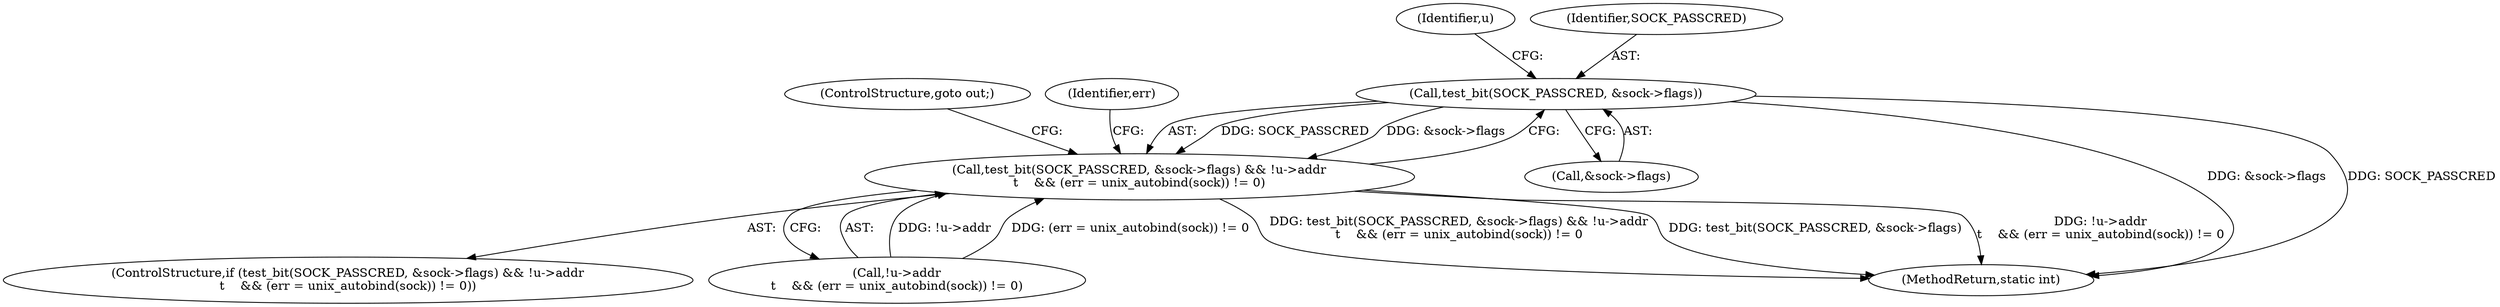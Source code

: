 digraph "0_linux_7d267278a9ece963d77eefec61630223fce08c6c_2@pointer" {
"1000210" [label="(Call,test_bit(SOCK_PASSCRED, &sock->flags))"];
"1000209" [label="(Call,test_bit(SOCK_PASSCRED, &sock->flags) && !u->addr\n\t    && (err = unix_autobind(sock)) != 0)"];
"1000208" [label="(ControlStructure,if (test_bit(SOCK_PASSCRED, &sock->flags) && !u->addr\n\t    && (err = unix_autobind(sock)) != 0))"];
"1000216" [label="(Call,!u->addr\n\t    && (err = unix_autobind(sock)) != 0)"];
"1000209" [label="(Call,test_bit(SOCK_PASSCRED, &sock->flags) && !u->addr\n\t    && (err = unix_autobind(sock)) != 0)"];
"1000212" [label="(Call,&sock->flags)"];
"1000210" [label="(Call,test_bit(SOCK_PASSCRED, &sock->flags))"];
"1000607" [label="(MethodReturn,static int)"];
"1000219" [label="(Identifier,u)"];
"1000227" [label="(ControlStructure,goto out;)"];
"1000229" [label="(Identifier,err)"];
"1000211" [label="(Identifier,SOCK_PASSCRED)"];
"1000210" -> "1000209"  [label="AST: "];
"1000210" -> "1000212"  [label="CFG: "];
"1000211" -> "1000210"  [label="AST: "];
"1000212" -> "1000210"  [label="AST: "];
"1000219" -> "1000210"  [label="CFG: "];
"1000209" -> "1000210"  [label="CFG: "];
"1000210" -> "1000607"  [label="DDG: &sock->flags"];
"1000210" -> "1000607"  [label="DDG: SOCK_PASSCRED"];
"1000210" -> "1000209"  [label="DDG: SOCK_PASSCRED"];
"1000210" -> "1000209"  [label="DDG: &sock->flags"];
"1000209" -> "1000208"  [label="AST: "];
"1000209" -> "1000216"  [label="CFG: "];
"1000216" -> "1000209"  [label="AST: "];
"1000227" -> "1000209"  [label="CFG: "];
"1000229" -> "1000209"  [label="CFG: "];
"1000209" -> "1000607"  [label="DDG: test_bit(SOCK_PASSCRED, &sock->flags) && !u->addr\n\t    && (err = unix_autobind(sock)) != 0"];
"1000209" -> "1000607"  [label="DDG: test_bit(SOCK_PASSCRED, &sock->flags)"];
"1000209" -> "1000607"  [label="DDG: !u->addr\n\t    && (err = unix_autobind(sock)) != 0"];
"1000216" -> "1000209"  [label="DDG: !u->addr"];
"1000216" -> "1000209"  [label="DDG: (err = unix_autobind(sock)) != 0"];
}
